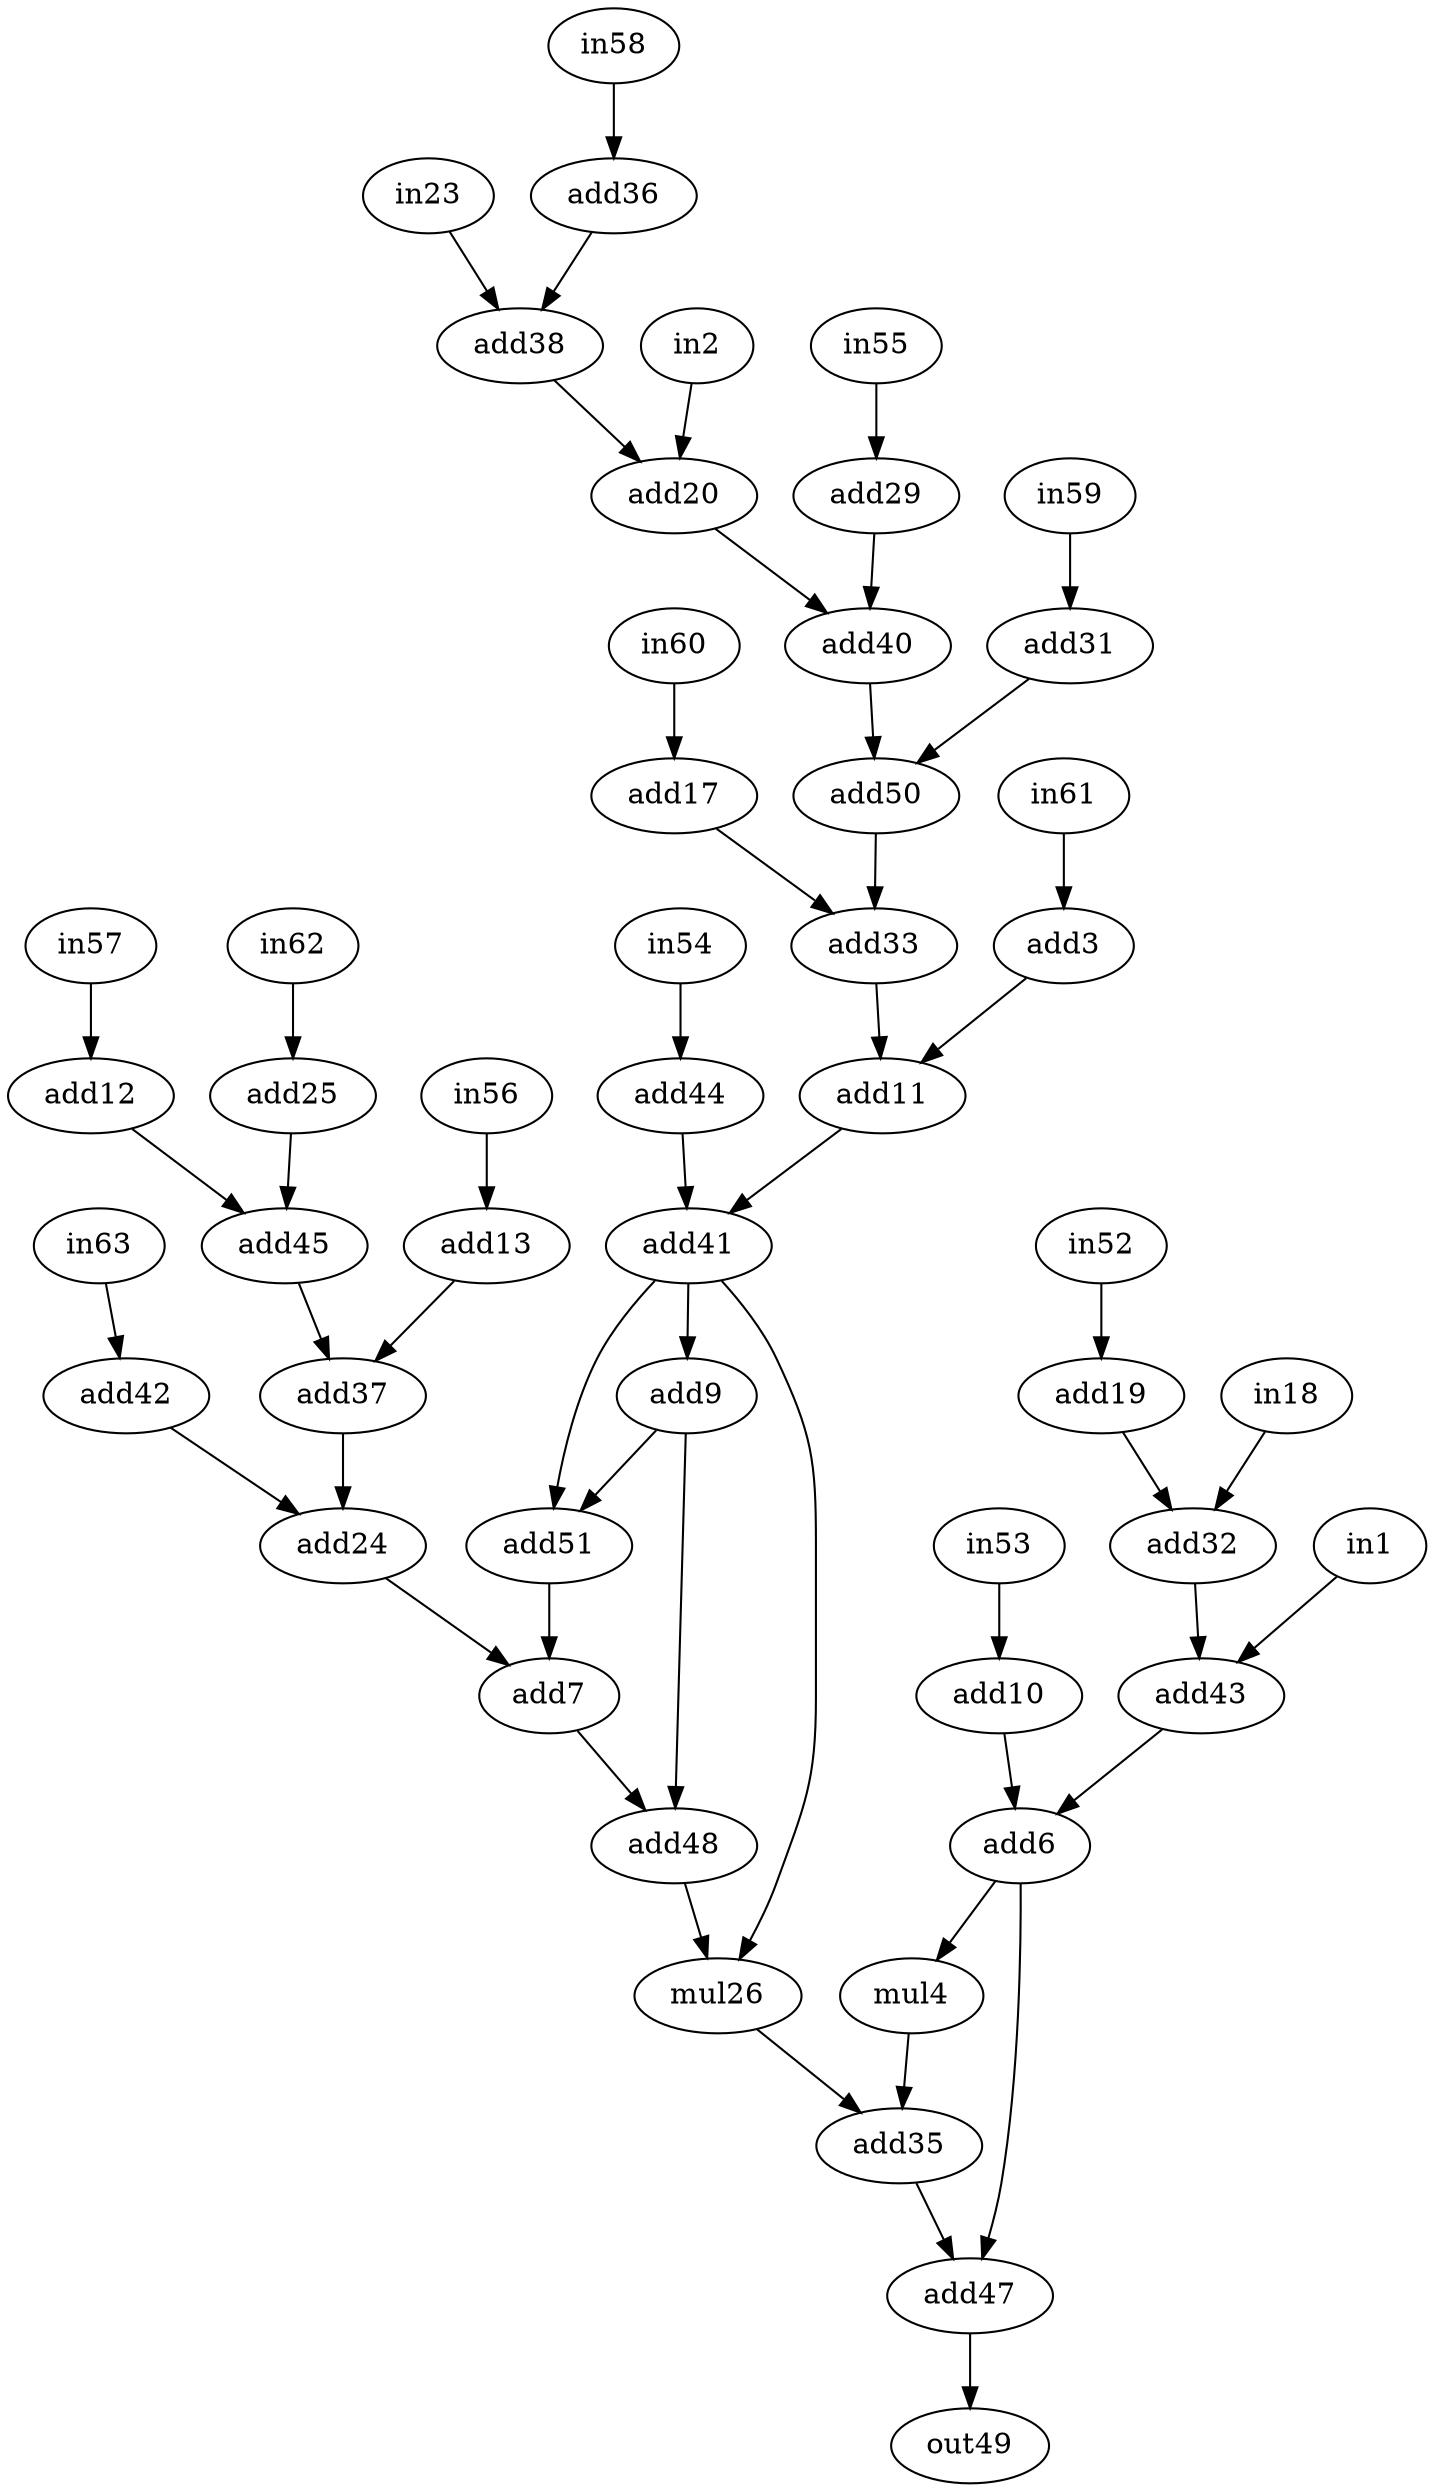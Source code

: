 digraph "h2v2_smooth" {
1 [label=in1, op=in];
2 [label=in2, op=in];
3 [label=add3, op=addi, value=2];
4 [label=mul4, op=muli, value=2];
6 [label=add6, op=add];
7 [label=add7, op=add];
9 [label=add9, op=addi, value=2];
10 [label=add10, op=addi, value=2];
11 [label=add11, op=add];
12 [label=add12, op=addi, value=2];
13 [label=add13, op=addi, value=2];
17 [label=add17, op=addi, value=2];
18 [label=in18, op=in];
19 [label=add19, op=addi, value=2];
20 [label=add20, op=add];
23 [label=in23, op=in];
24 [label=add24, op=add];
25 [label=add25, op=addi, value=2];
26 [label=mul26, op=mul];
29 [label=add29, op=addi, value=2];
31 [label=add31, op=addi, value=2];
32 [label=add32, op=add];
33 [label=add33, op=add];
35 [label=add35, op=add];
36 [label=add36, op=addi, value=2];
37 [label=add37, op=add];
38 [label=add38, op=add];
40 [label=add40, op=add];
41 [label=add41, op=add];
42 [label=add42, op=addi, value=2];
43 [label=add43, op=add];
44 [label=add44, op=addi, value=2];
45 [label=add45, op=add];
47 [label=add47, op=add];
48 [label=add48, op=add];
49 [label=out49, op=out];
50 [label=add50, op=add];
51 [label=add51, op=add];
52 [label=in52, op=in];
53 [label=in53, op=in];
54 [label=in54, op=in];
55 [label=in55, op=in];
56 [label=in56, op=in];
57 [label=in57, op=in];
58 [label=in58, op=in];
59 [label=in59, op=in];
60 [label=in60, op=in];
61 [label=in61, op=in];
62 [label=in62, op=in];
63 [label=in63, op=in];
36 -> 38  [port=0, w=0];
1 -> 43  [port=0, w=0];
2 -> 20  [port=0, w=0];
4 -> 35  [port=0, w=0];
12 -> 45  [port=0, w=0];
6 -> 4  [port=0, w=0];
6 -> 47  [port=0, w=0];
7 -> 48  [port=0, w=0];
17 -> 33  [port=0, w=0];
9 -> 48  [port=1, w=0];
9 -> 51  [port=0, w=0];
10 -> 6  [port=0, w=0];
11 -> 41  [port=0, w=0];
41 -> 9  [port=0, w=0];
41 -> 26  [port=0, w=0];
18 -> 32  [port=0, w=0];
19 -> 32  [port=1, w=0];
20 -> 40  [port=0, w=0];
3 -> 11  [port=0, w=0];
13 -> 37  [port=0, w=0];
23 -> 38  [port=1, w=0];
24 -> 7  [port=0, w=0];
26 -> 35  [port=1, w=0];
31 -> 50  [port=0, w=0];
29 -> 40  [port=1, w=0];
32 -> 43  [port=1, w=0];
33 -> 11  [port=1, w=0];
42 -> 24  [port=0, w=0];
35 -> 47  [port=1, w=0];
37 -> 24  [port=1, w=0];
38 -> 20  [port=1, w=0];
44 -> 41  [port=1, w=0];
40 -> 50  [port=1, w=0];
41 -> 51  [port=1, w=0];
43 -> 6  [port=1, w=0];
45 -> 37  [port=1, w=0];
25 -> 45  [port=1, w=0];
47 -> 49  [port=0, w=0];
48 -> 26  [port=1, w=0];
50 -> 33  [port=1, w=0];
51 -> 7  [port=1, w=0];
52 -> 19  [port=0, w=0];
53 -> 10  [port=0, w=0];
54 -> 44  [port=0, w=0];
55 -> 29  [port=0, w=0];
56 -> 13  [port=0, w=0];
57 -> 12  [port=0, w=0];
58 -> 36  [port=0, w=0];
59 -> 31  [port=0, w=0];
60 -> 17  [port=0, w=0];
61 -> 3  [port=0, w=0];
62 -> 25  [port=0, w=0];
63 -> 42  [port=0, w=0];
}
